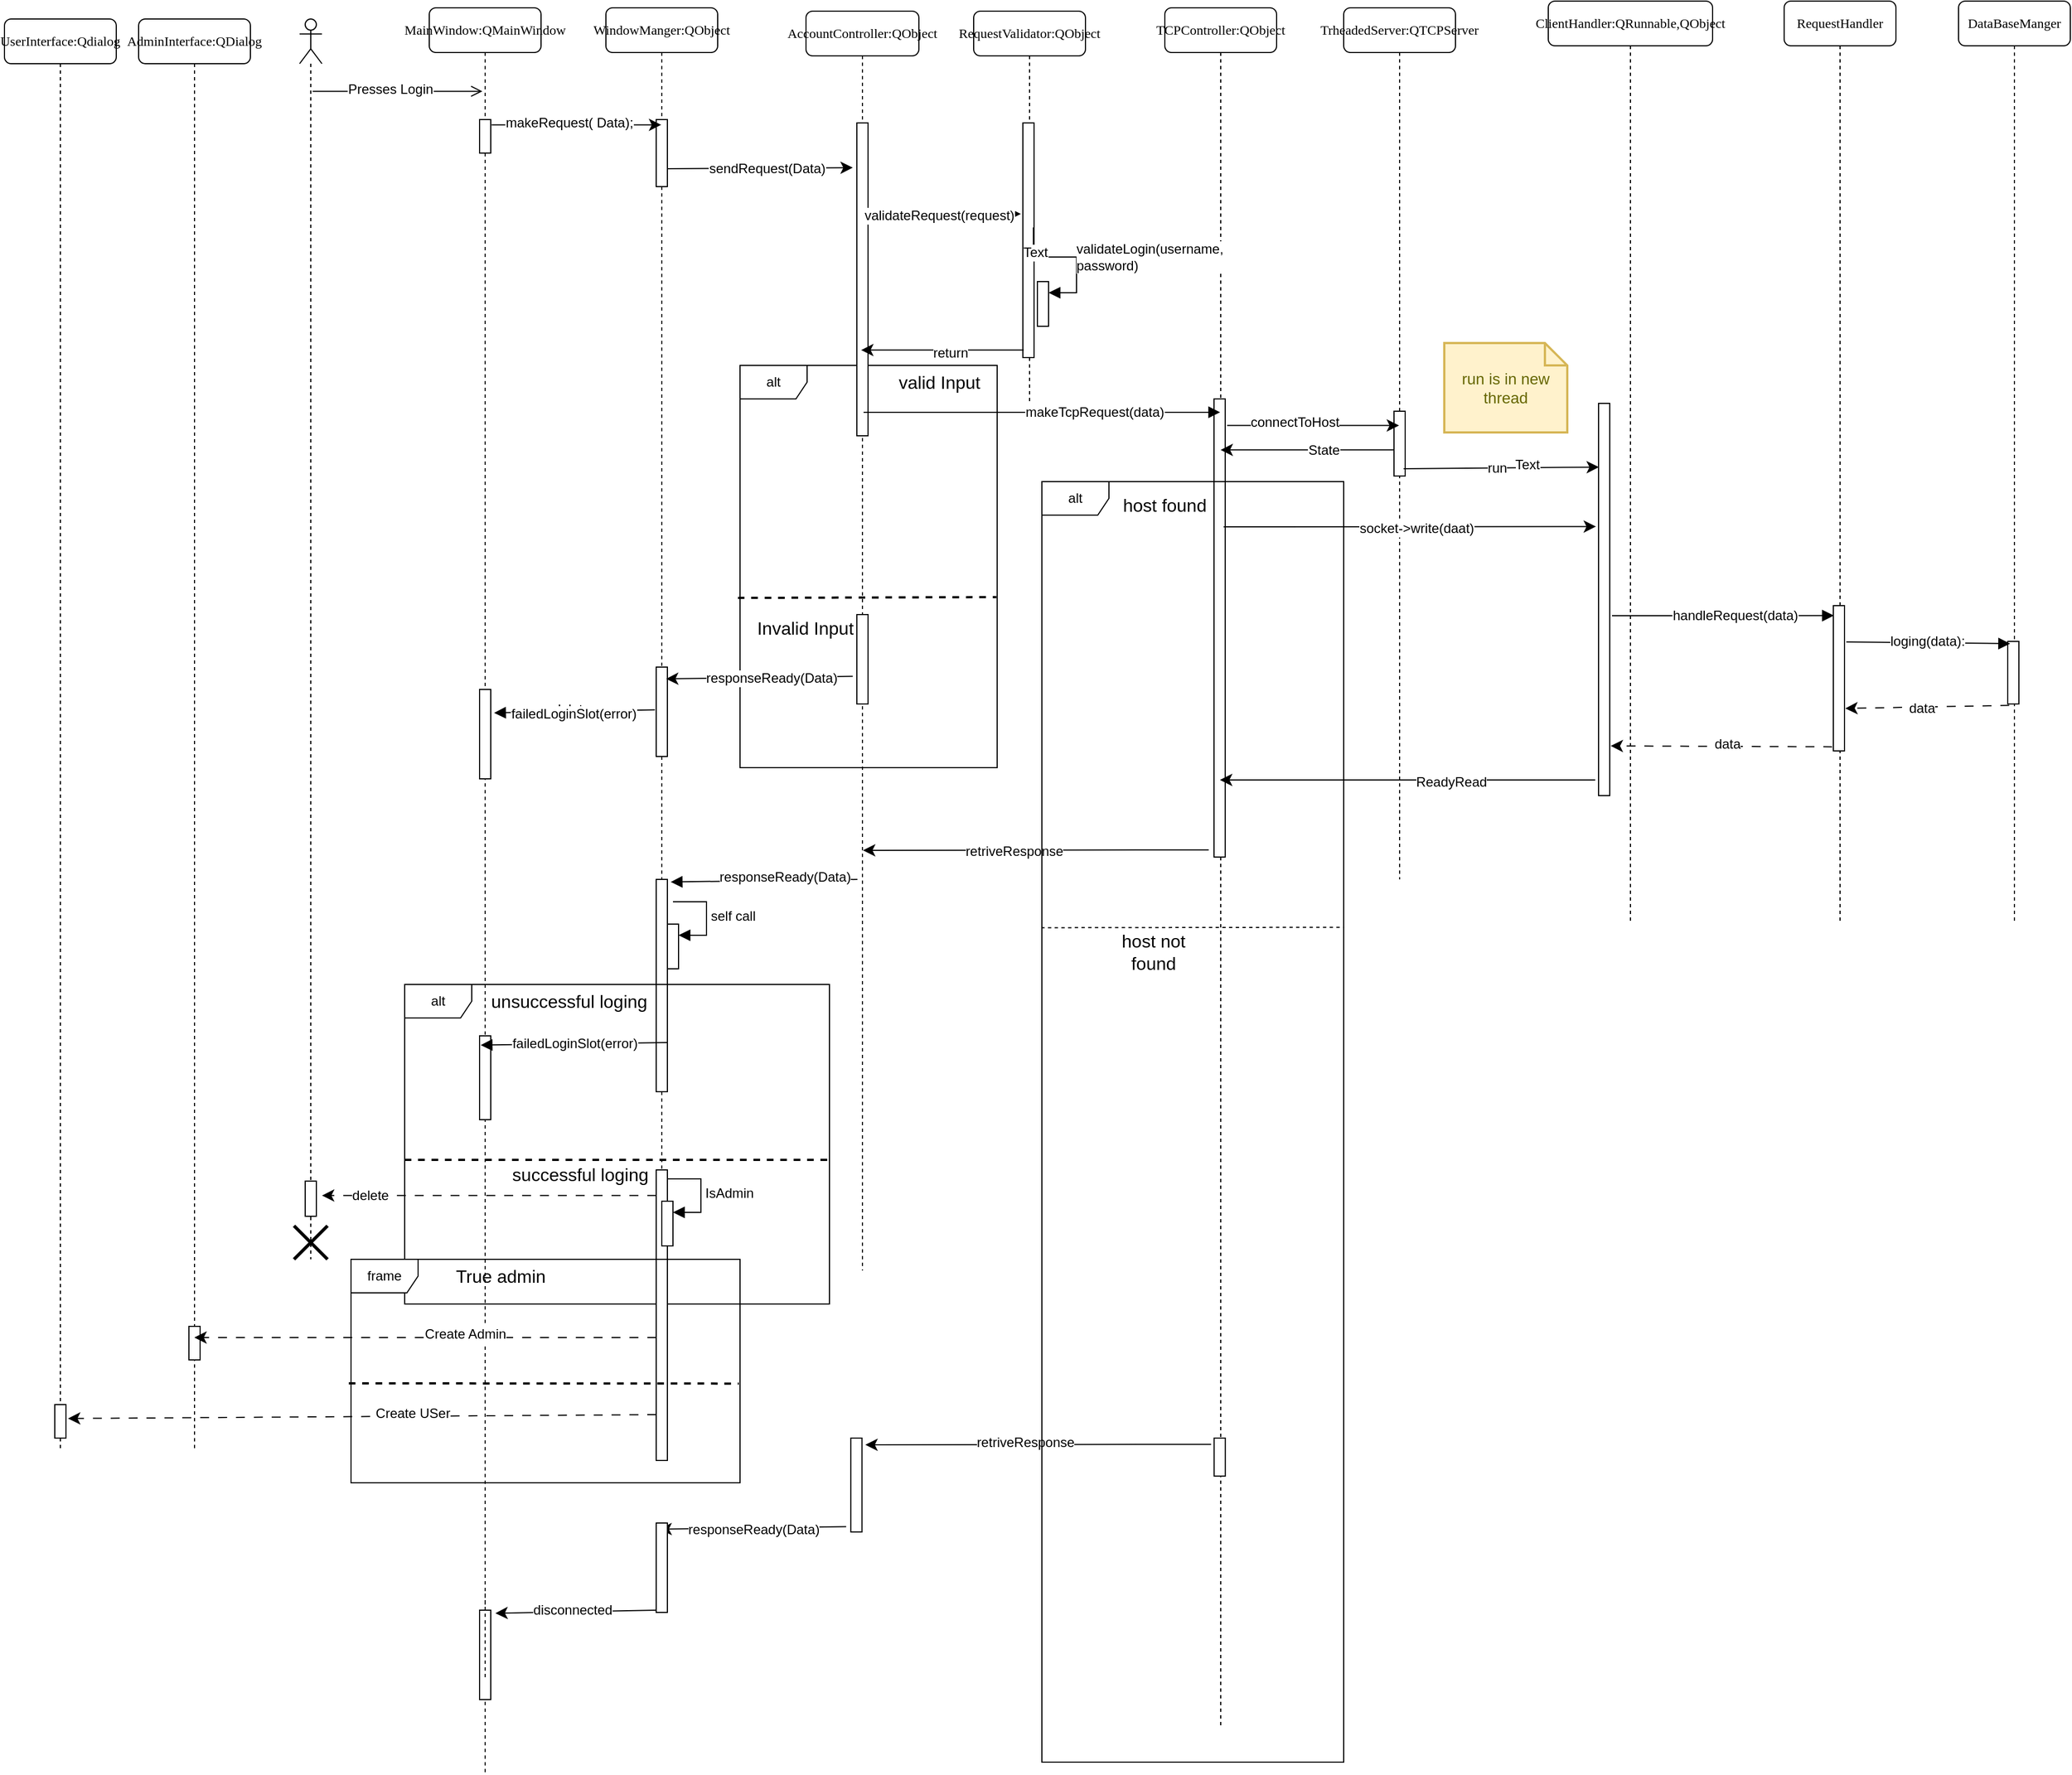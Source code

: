 <mxfile version="24.3.1" type="google">
  <diagram name="Page-1" id="13e1069c-82ec-6db2-03f1-153e76fe0fe0">
    <mxGraphModel grid="1" page="1" gridSize="10" guides="1" tooltips="1" connect="1" arrows="1" fold="1" pageScale="1" pageWidth="1100" pageHeight="850" background="none" math="0" shadow="0">
      <root>
        <mxCell id="0" />
        <mxCell id="1" parent="0" />
        <mxCell id="7baba1c4bc27f4b0-2" value="TrheadedServer:QTCPServer" style="shape=umlLifeline;perimeter=lifelinePerimeter;whiteSpace=wrap;html=1;container=1;collapsible=0;recursiveResize=0;outlineConnect=0;rounded=1;shadow=0;comic=0;labelBackgroundColor=none;strokeWidth=1;fontFamily=Verdana;fontSize=12;align=center;" vertex="1" parent="1">
          <mxGeometry y="90" width="100" height="780" as="geometry" />
        </mxCell>
        <mxCell id="aC8UQ1M14Pr9P5sWpsuA-154" value="" style="html=1;points=[];perimeter=orthogonalPerimeter;rounded=0;shadow=0;comic=0;labelBackgroundColor=none;strokeWidth=1;fontFamily=Verdana;fontSize=12;align=center;" vertex="1" parent="7baba1c4bc27f4b0-2">
          <mxGeometry x="45" y="361" width="10" height="58" as="geometry" />
        </mxCell>
        <mxCell id="7baba1c4bc27f4b0-8" value="TCPController:QObject" style="shape=umlLifeline;perimeter=lifelinePerimeter;whiteSpace=wrap;html=1;container=1;collapsible=0;recursiveResize=0;outlineConnect=0;rounded=1;shadow=0;comic=0;labelBackgroundColor=none;strokeWidth=1;fontFamily=Verdana;fontSize=12;align=center;" vertex="1" parent="1">
          <mxGeometry x="-160" y="90" width="100" height="1540" as="geometry" />
        </mxCell>
        <mxCell id="7baba1c4bc27f4b0-9" value="" style="html=1;points=[];perimeter=orthogonalPerimeter;rounded=0;shadow=0;comic=0;labelBackgroundColor=none;strokeWidth=1;fontFamily=Verdana;fontSize=12;align=center;" vertex="1" parent="7baba1c4bc27f4b0-8">
          <mxGeometry x="44" y="350" width="10" height="410" as="geometry" />
        </mxCell>
        <mxCell id="aC8UQ1M14Pr9P5sWpsuA-22" value="alt" style="shape=umlFrame;whiteSpace=wrap;html=1;pointerEvents=0;" vertex="1" parent="7baba1c4bc27f4b0-8">
          <mxGeometry x="-380" y="320" width="230" height="360" as="geometry" />
        </mxCell>
        <mxCell id="aC8UQ1M14Pr9P5sWpsuA-85" value="" style="endArrow=none;dashed=1;html=1;strokeWidth=2;rounded=0;fontSize=12;startSize=8;endSize=8;curved=1;exitX=-0.008;exitY=0.578;exitDx=0;exitDy=0;exitPerimeter=0;entryX=0.997;entryY=0.576;entryDx=0;entryDy=0;entryPerimeter=0;" edge="1" parent="7baba1c4bc27f4b0-8" source="aC8UQ1M14Pr9P5sWpsuA-22" target="aC8UQ1M14Pr9P5sWpsuA-22">
          <mxGeometry width="50" height="50" relative="1" as="geometry">
            <mxPoint x="-40" y="840" as="sourcePoint" />
            <mxPoint x="10" y="790" as="targetPoint" />
          </mxGeometry>
        </mxCell>
        <mxCell id="aC8UQ1M14Pr9P5sWpsuA-86" value="valid Input" style="text;html=1;align=center;verticalAlign=middle;whiteSpace=wrap;rounded=0;fontSize=16;" vertex="1" parent="7baba1c4bc27f4b0-8">
          <mxGeometry x="-260" y="320" width="117" height="30" as="geometry" />
        </mxCell>
        <mxCell id="aC8UQ1M14Pr9P5sWpsuA-69" value="" style="endArrow=classic;html=1;rounded=0;fontSize=12;startSize=8;endSize=8;curved=1;exitX=-0.216;exitY=0.371;exitDx=0;exitDy=0;exitPerimeter=0;entryX=0.538;entryY=0.463;entryDx=0;entryDy=0;entryPerimeter=0;" edge="1" parent="7baba1c4bc27f4b0-8">
          <mxGeometry width="50" height="50" relative="1" as="geometry">
            <mxPoint x="-285.06" y="1359.24" as="sourcePoint" />
            <mxPoint x="-452.1" y="1361.54" as="targetPoint" />
          </mxGeometry>
        </mxCell>
        <mxCell id="aC8UQ1M14Pr9P5sWpsuA-152" value="responseReady(Data)" style="edgeLabel;html=1;align=center;verticalAlign=middle;resizable=0;points=[];fontSize=12;" connectable="0" vertex="1" parent="aC8UQ1M14Pr9P5sWpsuA-69">
          <mxGeometry x="-0.003" y="1" relative="1" as="geometry">
            <mxPoint as="offset" />
          </mxGeometry>
        </mxCell>
        <mxCell id="aC8UQ1M14Pr9P5sWpsuA-65" value="" style="html=1;points=[[0,0,0,0,5],[0,1,0,0,-5],[1,0,0,0,5],[1,1,0,0,-5]];perimeter=orthogonalPerimeter;outlineConnect=0;targetShapes=umlLifeline;portConstraint=eastwest;newEdgeStyle={&quot;curved&quot;:0,&quot;rounded&quot;:0};" vertex="1" parent="7baba1c4bc27f4b0-8">
          <mxGeometry x="-280.9" y="1280" width="10" height="84" as="geometry" />
        </mxCell>
        <mxCell id="aC8UQ1M14Pr9P5sWpsuA-68" value="" style="endArrow=classic;html=1;rounded=0;fontSize=12;startSize=8;endSize=8;curved=1;exitX=-0.473;exitY=0.74;exitDx=0;exitDy=0;exitPerimeter=0;" edge="1" parent="7baba1c4bc27f4b0-8">
          <mxGeometry width="50" height="50" relative="1" as="geometry">
            <mxPoint x="41.37" y="1285.6" as="sourcePoint" />
            <mxPoint x="-267.9" y="1286" as="targetPoint" />
          </mxGeometry>
        </mxCell>
        <mxCell id="aC8UQ1M14Pr9P5sWpsuA-151" value="retriveResponse" style="edgeLabel;html=1;align=center;verticalAlign=middle;resizable=0;points=[];fontSize=12;" connectable="0" vertex="1" parent="aC8UQ1M14Pr9P5sWpsuA-68">
          <mxGeometry x="0.081" y="-2" relative="1" as="geometry">
            <mxPoint as="offset" />
          </mxGeometry>
        </mxCell>
        <mxCell id="aC8UQ1M14Pr9P5sWpsuA-121" value="" style="html=1;points=[[0,0,0,0,5],[0,1,0,0,-5],[1,0,0,0,5],[1,1,0,0,-5]];perimeter=orthogonalPerimeter;outlineConnect=0;targetShapes=umlLifeline;portConstraint=eastwest;newEdgeStyle={&quot;curved&quot;:0,&quot;rounded&quot;:0};" vertex="1" parent="7baba1c4bc27f4b0-8">
          <mxGeometry x="44.1" y="1280" width="10" height="34" as="geometry" />
        </mxCell>
        <mxCell id="aC8UQ1M14Pr9P5sWpsuA-5" value="MainWindow:QMainWindow" style="shape=umlLifeline;perimeter=lifelinePerimeter;whiteSpace=wrap;html=1;container=1;collapsible=0;recursiveResize=0;outlineConnect=0;rounded=1;shadow=0;comic=0;labelBackgroundColor=none;strokeWidth=1;fontFamily=Verdana;fontSize=12;align=center;" vertex="1" parent="1">
          <mxGeometry x="-818" y="90" width="100" height="1580" as="geometry" />
        </mxCell>
        <mxCell id="aC8UQ1M14Pr9P5sWpsuA-93" value="" style="html=1;points=[[0,0,0,0,5],[0,1,0,0,-5],[1,0,0,0,5],[1,1,0,0,-5]];perimeter=orthogonalPerimeter;outlineConnect=0;targetShapes=umlLifeline;portConstraint=eastwest;newEdgeStyle={&quot;curved&quot;:0,&quot;rounded&quot;:0};" vertex="1" parent="aC8UQ1M14Pr9P5sWpsuA-5">
          <mxGeometry x="45" y="610" width="10" height="80" as="geometry" />
        </mxCell>
        <mxCell id="aC8UQ1M14Pr9P5sWpsuA-96" value="" style="html=1;points=[[0,0,0,0,5],[0,1,0,0,-5],[1,0,0,0,5],[1,1,0,0,-5]];perimeter=orthogonalPerimeter;outlineConnect=0;targetShapes=umlLifeline;portConstraint=eastwest;newEdgeStyle={&quot;curved&quot;:0,&quot;rounded&quot;:0};" vertex="1" parent="aC8UQ1M14Pr9P5sWpsuA-5">
          <mxGeometry x="45" y="920" width="10" height="75" as="geometry" />
        </mxCell>
        <mxCell id="aC8UQ1M14Pr9P5sWpsuA-67" value="" style="html=1;points=[[0,0,0,0,5],[0,1,0,0,-5],[1,0,0,0,5],[1,1,0,0,-5]];perimeter=orthogonalPerimeter;outlineConnect=0;targetShapes=umlLifeline;portConstraint=eastwest;newEdgeStyle={&quot;curved&quot;:0,&quot;rounded&quot;:0};" vertex="1" parent="aC8UQ1M14Pr9P5sWpsuA-5">
          <mxGeometry x="45" y="1434" width="10" height="80" as="geometry" />
        </mxCell>
        <mxCell id="aC8UQ1M14Pr9P5sWpsuA-102" value="" style="html=1;points=[[0,0,0,0,5],[0,1,0,0,-5],[1,0,0,0,5],[1,1,0,0,-5]];perimeter=orthogonalPerimeter;outlineConnect=0;targetShapes=umlLifeline;portConstraint=eastwest;newEdgeStyle={&quot;curved&quot;:0,&quot;rounded&quot;:0};" vertex="1" parent="aC8UQ1M14Pr9P5sWpsuA-5">
          <mxGeometry x="45" y="100" width="10" height="30" as="geometry" />
        </mxCell>
        <mxCell id="aC8UQ1M14Pr9P5sWpsuA-7" value="WindowManger:QObject" style="shape=umlLifeline;perimeter=lifelinePerimeter;whiteSpace=wrap;html=1;container=1;collapsible=0;recursiveResize=0;outlineConnect=0;rounded=1;shadow=0;comic=0;labelBackgroundColor=none;strokeWidth=1;fontFamily=Verdana;fontSize=12;align=center;" vertex="1" parent="1">
          <mxGeometry x="-660" y="90" width="100" height="1280" as="geometry" />
        </mxCell>
        <mxCell id="aC8UQ1M14Pr9P5sWpsuA-94" value="" style="html=1;points=[[0,0,0,0,5],[0,1,0,0,-5],[1,0,0,0,5],[1,1,0,0,-5]];perimeter=orthogonalPerimeter;outlineConnect=0;targetShapes=umlLifeline;portConstraint=eastwest;newEdgeStyle={&quot;curved&quot;:0,&quot;rounded&quot;:0};" vertex="1" parent="aC8UQ1M14Pr9P5sWpsuA-7">
          <mxGeometry x="45" y="590" width="10" height="80" as="geometry" />
        </mxCell>
        <mxCell id="aC8UQ1M14Pr9P5sWpsuA-95" value="" style="html=1;points=[[0,0,0,0,5],[0,1,0,0,-5],[1,0,0,0,5],[1,1,0,0,-5]];perimeter=orthogonalPerimeter;outlineConnect=0;targetShapes=umlLifeline;portConstraint=eastwest;newEdgeStyle={&quot;curved&quot;:0,&quot;rounded&quot;:0};" vertex="1" parent="aC8UQ1M14Pr9P5sWpsuA-7">
          <mxGeometry x="45" y="780" width="10" height="190" as="geometry" />
        </mxCell>
        <mxCell id="aC8UQ1M14Pr9P5sWpsuA-66" value="" style="html=1;points=[[0,0,0,0,5],[0,1,0,0,-5],[1,0,0,0,5],[1,1,0,0,-5]];perimeter=orthogonalPerimeter;outlineConnect=0;targetShapes=umlLifeline;portConstraint=eastwest;newEdgeStyle={&quot;curved&quot;:0,&quot;rounded&quot;:0};" vertex="1" parent="aC8UQ1M14Pr9P5sWpsuA-7">
          <mxGeometry x="45" y="1356" width="10" height="80" as="geometry" />
        </mxCell>
        <mxCell id="aC8UQ1M14Pr9P5sWpsuA-61" value="" style="endArrow=classic;html=1;rounded=0;fontSize=12;startSize=8;endSize=8;curved=1;exitX=-0.216;exitY=0.371;exitDx=0;exitDy=0;exitPerimeter=0;" edge="1" parent="aC8UQ1M14Pr9P5sWpsuA-7">
          <mxGeometry width="50" height="50" relative="1" as="geometry">
            <mxPoint x="45.0" y="1434.0" as="sourcePoint" />
            <mxPoint x="-98.84" y="1436.76" as="targetPoint" />
          </mxGeometry>
        </mxCell>
        <mxCell id="aC8UQ1M14Pr9P5sWpsuA-62" value="disconnected" style="edgeLabel;html=1;align=center;verticalAlign=middle;resizable=0;points=[];fontSize=12;" connectable="0" vertex="1" parent="aC8UQ1M14Pr9P5sWpsuA-61">
          <mxGeometry x="0.05" y="-2" relative="1" as="geometry">
            <mxPoint as="offset" />
          </mxGeometry>
        </mxCell>
        <mxCell id="aC8UQ1M14Pr9P5sWpsuA-101" value="" style="html=1;points=[[0,0,0,0,5],[0,1,0,0,-5],[1,0,0,0,5],[1,1,0,0,-5]];perimeter=orthogonalPerimeter;outlineConnect=0;targetShapes=umlLifeline;portConstraint=eastwest;newEdgeStyle={&quot;curved&quot;:0,&quot;rounded&quot;:0};" vertex="1" parent="aC8UQ1M14Pr9P5sWpsuA-7">
          <mxGeometry x="45" y="100" width="10" height="60" as="geometry" />
        </mxCell>
        <mxCell id="aC8UQ1M14Pr9P5sWpsuA-9" value="AccountController:QObject" style="shape=umlLifeline;perimeter=lifelinePerimeter;whiteSpace=wrap;html=1;container=1;collapsible=0;recursiveResize=0;outlineConnect=0;rounded=1;shadow=0;comic=0;labelBackgroundColor=none;strokeWidth=1;fontFamily=Verdana;fontSize=12;align=center;" vertex="1" parent="1">
          <mxGeometry x="-481" y="93" width="101" height="1127" as="geometry" />
        </mxCell>
        <mxCell id="aC8UQ1M14Pr9P5sWpsuA-91" value="" style="html=1;points=[[0,0,0,0,5],[0,1,0,0,-5],[1,0,0,0,5],[1,1,0,0,-5]];perimeter=orthogonalPerimeter;outlineConnect=0;targetShapes=umlLifeline;portConstraint=eastwest;newEdgeStyle={&quot;curved&quot;:0,&quot;rounded&quot;:0};" vertex="1" parent="aC8UQ1M14Pr9P5sWpsuA-9">
          <mxGeometry x="45.5" y="100" width="10" height="280" as="geometry" />
        </mxCell>
        <mxCell id="aC8UQ1M14Pr9P5sWpsuA-92" value="" style="html=1;points=[[0,0,0,0,5],[0,1,0,0,-5],[1,0,0,0,5],[1,1,0,0,-5]];perimeter=orthogonalPerimeter;outlineConnect=0;targetShapes=umlLifeline;portConstraint=eastwest;newEdgeStyle={&quot;curved&quot;:0,&quot;rounded&quot;:0};" vertex="1" parent="aC8UQ1M14Pr9P5sWpsuA-9">
          <mxGeometry x="45.5" y="540" width="10" height="80" as="geometry" />
        </mxCell>
        <mxCell id="aC8UQ1M14Pr9P5sWpsuA-14" value="" style="endArrow=classic;html=1;rounded=0;fontSize=12;startSize=8;endSize=8;curved=1;exitX=1.171;exitY=0.012;exitDx=0;exitDy=0;exitPerimeter=0;endFill=1;" edge="1" parent="1">
          <mxGeometry width="50" height="50" relative="1" as="geometry">
            <mxPoint x="-762.29" y="194.7" as="sourcePoint" />
            <mxPoint x="-610.5" y="194.7" as="targetPoint" />
          </mxGeometry>
        </mxCell>
        <mxCell id="aC8UQ1M14Pr9P5sWpsuA-46" value="makeRequest( Data);" style="edgeLabel;html=1;align=center;verticalAlign=middle;resizable=0;points=[];fontSize=12;" connectable="0" vertex="1" parent="aC8UQ1M14Pr9P5sWpsuA-14">
          <mxGeometry x="-0.39" y="2" relative="1" as="geometry">
            <mxPoint x="23" as="offset" />
          </mxGeometry>
        </mxCell>
        <mxCell id="aC8UQ1M14Pr9P5sWpsuA-15" value="" style="endArrow=classic;html=1;rounded=0;fontSize=12;startSize=8;endSize=8;curved=1;entryX=-0.216;entryY=0.066;entryDx=0;entryDy=0;entryPerimeter=0;exitX=1.135;exitY=0.075;exitDx=0;exitDy=0;exitPerimeter=0;endFill=1;" edge="1" parent="1">
          <mxGeometry width="50" height="50" relative="1" as="geometry">
            <mxPoint x="-604.65" y="234" as="sourcePoint" />
            <mxPoint x="-439.16" y="233.04" as="targetPoint" />
          </mxGeometry>
        </mxCell>
        <mxCell id="aC8UQ1M14Pr9P5sWpsuA-100" value="sendRequest(Data)" style="edgeLabel;html=1;align=center;verticalAlign=middle;resizable=0;points=[];fontSize=12;" connectable="0" vertex="1" parent="aC8UQ1M14Pr9P5sWpsuA-15">
          <mxGeometry x="-0.283" relative="1" as="geometry">
            <mxPoint x="29" as="offset" />
          </mxGeometry>
        </mxCell>
        <mxCell id="aC8UQ1M14Pr9P5sWpsuA-16" value="RequestValidator:QObject" style="shape=umlLifeline;perimeter=lifelinePerimeter;whiteSpace=wrap;html=1;container=1;collapsible=0;recursiveResize=0;outlineConnect=0;rounded=1;shadow=0;comic=0;labelBackgroundColor=none;strokeWidth=1;fontFamily=Verdana;fontSize=12;align=center;" vertex="1" parent="1">
          <mxGeometry x="-331" y="93" width="100" height="370" as="geometry" />
        </mxCell>
        <mxCell id="aC8UQ1M14Pr9P5sWpsuA-17" value="" style="html=1;points=[];perimeter=orthogonalPerimeter;rounded=0;shadow=0;comic=0;labelBackgroundColor=none;strokeWidth=1;fontFamily=Verdana;fontSize=12;align=center;" vertex="1" parent="aC8UQ1M14Pr9P5sWpsuA-16">
          <mxGeometry x="44" y="100" width="10" height="210" as="geometry" />
        </mxCell>
        <mxCell id="aC8UQ1M14Pr9P5sWpsuA-53" value="" style="html=1;points=[[0,0,0,0,5],[0,1,0,0,-5],[1,0,0,0,5],[1,1,0,0,-5]];perimeter=orthogonalPerimeter;outlineConnect=0;targetShapes=umlLifeline;portConstraint=eastwest;newEdgeStyle={&quot;curved&quot;:0,&quot;rounded&quot;:0};" vertex="1" parent="aC8UQ1M14Pr9P5sWpsuA-16">
          <mxGeometry x="57" y="242" width="10" height="40" as="geometry" />
        </mxCell>
        <mxCell id="aC8UQ1M14Pr9P5sWpsuA-54" value="validateLogin(username,&lt;br&gt;password)" style="html=1;align=left;spacingLeft=2;endArrow=block;rounded=0;edgeStyle=orthogonalEdgeStyle;curved=0;rounded=0;fontSize=12;startSize=8;endSize=8;exitX=0.941;exitY=0.445;exitDx=0;exitDy=0;exitPerimeter=0;" edge="1" parent="aC8UQ1M14Pr9P5sWpsuA-16" source="aC8UQ1M14Pr9P5sWpsuA-17" target="aC8UQ1M14Pr9P5sWpsuA-53">
          <mxGeometry relative="1" as="geometry">
            <mxPoint x="62" y="222" as="sourcePoint" />
            <Array as="points">
              <mxPoint x="92" y="220" />
              <mxPoint x="92" y="252" />
            </Array>
          </mxGeometry>
        </mxCell>
        <mxCell id="aC8UQ1M14Pr9P5sWpsuA-55" value="Text" style="edgeLabel;html=1;align=center;verticalAlign=middle;resizable=0;points=[];fontSize=12;" connectable="0" vertex="1" parent="aC8UQ1M14Pr9P5sWpsuA-54">
          <mxGeometry x="-0.639" y="1" relative="1" as="geometry">
            <mxPoint as="offset" />
          </mxGeometry>
        </mxCell>
        <mxCell id="aC8UQ1M14Pr9P5sWpsuA-58" value="" style="endArrow=block;html=1;rounded=0;fontSize=12;startSize=8;endSize=8;curved=1;exitX=1.135;exitY=0.075;exitDx=0;exitDy=0;exitPerimeter=0;endFill=1;" edge="1" parent="aC8UQ1M14Pr9P5sWpsuA-16" target="7baba1c4bc27f4b0-8">
          <mxGeometry width="50" height="50" relative="1" as="geometry">
            <mxPoint x="-98.49" y="358.96" as="sourcePoint" />
            <mxPoint x="215.4" y="356.498" as="targetPoint" />
          </mxGeometry>
        </mxCell>
        <mxCell id="aC8UQ1M14Pr9P5sWpsuA-109" value="makeTcpRequest(data)" style="edgeLabel;html=1;align=center;verticalAlign=middle;resizable=0;points=[];fontSize=12;" connectable="0" vertex="1" parent="aC8UQ1M14Pr9P5sWpsuA-58">
          <mxGeometry x="0.215" relative="1" as="geometry">
            <mxPoint x="12" as="offset" />
          </mxGeometry>
        </mxCell>
        <mxCell id="aC8UQ1M14Pr9P5sWpsuA-18" value="" style="endArrow=block;html=1;rounded=0;fontSize=12;startSize=8;endSize=8;curved=1;exitX=0.961;exitY=0.099;exitDx=0;exitDy=0;exitPerimeter=0;entryX=-0.174;entryY=0.388;entryDx=0;entryDy=0;entryPerimeter=0;endFill=1;" edge="1" parent="1" target="aC8UQ1M14Pr9P5sWpsuA-17">
          <mxGeometry width="50" height="50" relative="1" as="geometry">
            <mxPoint x="-427.39" y="274.56" as="sourcePoint" />
            <mxPoint x="-281.5" y="274.56" as="targetPoint" />
          </mxGeometry>
        </mxCell>
        <mxCell id="aC8UQ1M14Pr9P5sWpsuA-103" value="validateRequest(request)" style="edgeLabel;html=1;align=center;verticalAlign=middle;resizable=0;points=[];fontSize=12;" connectable="0" vertex="1" parent="aC8UQ1M14Pr9P5sWpsuA-18">
          <mxGeometry x="-0.179" y="-1" relative="1" as="geometry">
            <mxPoint x="8" as="offset" />
          </mxGeometry>
        </mxCell>
        <mxCell id="aC8UQ1M14Pr9P5sWpsuA-24" value="" style="endArrow=classic;html=1;rounded=0;fontSize=12;startSize=8;endSize=8;curved=1;exitX=0.961;exitY=0.099;exitDx=0;exitDy=0;exitPerimeter=0;endFill=1;entryX=-0.233;entryY=0.314;entryDx=0;entryDy=0;entryPerimeter=0;" edge="1" parent="1" target="aC8UQ1M14Pr9P5sWpsuA-26">
          <mxGeometry width="50" height="50" relative="1" as="geometry">
            <mxPoint x="-107.39" y="554.56" as="sourcePoint" />
            <mxPoint x="38.5" y="554.56" as="targetPoint" />
          </mxGeometry>
        </mxCell>
        <mxCell id="aC8UQ1M14Pr9P5sWpsuA-111" value="socket-&amp;gt;write(daat)" style="edgeLabel;html=1;align=center;verticalAlign=middle;resizable=0;points=[];fontSize=12;" connectable="0" vertex="1" parent="aC8UQ1M14Pr9P5sWpsuA-24">
          <mxGeometry x="0.036" y="-1" relative="1" as="geometry">
            <mxPoint as="offset" />
          </mxGeometry>
        </mxCell>
        <mxCell id="aC8UQ1M14Pr9P5sWpsuA-25" value="ClientHandler:QRunnable,QObject" style="shape=umlLifeline;perimeter=lifelinePerimeter;whiteSpace=wrap;html=1;container=1;collapsible=0;recursiveResize=0;outlineConnect=0;rounded=1;shadow=0;comic=0;labelBackgroundColor=none;strokeWidth=1;fontFamily=Verdana;fontSize=12;align=center;" vertex="1" parent="1">
          <mxGeometry x="183" y="84" width="147" height="823" as="geometry" />
        </mxCell>
        <mxCell id="aC8UQ1M14Pr9P5sWpsuA-26" value="" style="html=1;points=[];perimeter=orthogonalPerimeter;rounded=0;shadow=0;comic=0;labelBackgroundColor=none;strokeWidth=1;fontFamily=Verdana;fontSize=12;align=center;" vertex="1" parent="aC8UQ1M14Pr9P5sWpsuA-25">
          <mxGeometry x="45" y="360" width="10" height="351" as="geometry" />
        </mxCell>
        <mxCell id="aC8UQ1M14Pr9P5sWpsuA-27" value="" style="endArrow=classic;html=1;rounded=0;fontSize=12;startSize=8;endSize=8;curved=1;exitX=0.961;exitY=0.099;exitDx=0;exitDy=0;exitPerimeter=0;entryX=0.029;entryY=0;entryDx=0;entryDy=0;entryPerimeter=0;" edge="1" parent="1">
          <mxGeometry width="50" height="50" relative="1" as="geometry">
            <mxPoint x="53.61" y="502.56" as="sourcePoint" />
            <mxPoint x="228.29" y="501.0" as="targetPoint" />
          </mxGeometry>
        </mxCell>
        <mxCell id="aC8UQ1M14Pr9P5sWpsuA-35" value="Text" style="edgeLabel;html=1;align=center;verticalAlign=middle;resizable=0;points=[];fontSize=12;" connectable="0" vertex="1" parent="aC8UQ1M14Pr9P5sWpsuA-27">
          <mxGeometry x="0.273" y="3" relative="1" as="geometry">
            <mxPoint x="-1" as="offset" />
          </mxGeometry>
        </mxCell>
        <mxCell id="aC8UQ1M14Pr9P5sWpsuA-112" value="run" style="edgeLabel;html=1;align=center;verticalAlign=middle;resizable=0;points=[];fontSize=12;" connectable="0" vertex="1" parent="aC8UQ1M14Pr9P5sWpsuA-27">
          <mxGeometry x="-0.05" relative="1" as="geometry">
            <mxPoint as="offset" />
          </mxGeometry>
        </mxCell>
        <mxCell id="aC8UQ1M14Pr9P5sWpsuA-29" value="RequestHandler" style="shape=umlLifeline;perimeter=lifelinePerimeter;whiteSpace=wrap;html=1;container=1;collapsible=0;recursiveResize=0;outlineConnect=0;rounded=1;shadow=0;comic=0;labelBackgroundColor=none;strokeWidth=1;fontFamily=Verdana;fontSize=12;align=center;" vertex="1" parent="1">
          <mxGeometry x="394" y="84" width="100" height="823" as="geometry" />
        </mxCell>
        <mxCell id="aC8UQ1M14Pr9P5sWpsuA-30" value="" style="html=1;points=[];perimeter=orthogonalPerimeter;rounded=0;shadow=0;comic=0;labelBackgroundColor=none;strokeWidth=1;fontFamily=Verdana;fontSize=12;align=center;" vertex="1" parent="aC8UQ1M14Pr9P5sWpsuA-29">
          <mxGeometry x="44" y="541" width="10" height="130" as="geometry" />
        </mxCell>
        <mxCell id="aC8UQ1M14Pr9P5sWpsuA-31" value="" style="endArrow=block;html=1;rounded=0;fontSize=12;startSize=8;endSize=8;curved=1;entryX=0.049;entryY=0.03;entryDx=0;entryDy=0;entryPerimeter=0;endFill=1;" edge="1" parent="1">
          <mxGeometry width="50" height="50" relative="1" as="geometry">
            <mxPoint x="240" y="634" as="sourcePoint" />
            <mxPoint x="438.49" y="633.9" as="targetPoint" />
          </mxGeometry>
        </mxCell>
        <mxCell id="aC8UQ1M14Pr9P5sWpsuA-113" value="handleRequest(data)" style="edgeLabel;html=1;align=center;verticalAlign=middle;resizable=0;points=[];fontSize=12;" connectable="0" vertex="1" parent="aC8UQ1M14Pr9P5sWpsuA-31">
          <mxGeometry x="0.108" relative="1" as="geometry">
            <mxPoint as="offset" />
          </mxGeometry>
        </mxCell>
        <mxCell id="aC8UQ1M14Pr9P5sWpsuA-32" value="DataBaseManger" style="shape=umlLifeline;perimeter=lifelinePerimeter;whiteSpace=wrap;html=1;container=1;collapsible=0;recursiveResize=0;outlineConnect=0;rounded=1;shadow=0;comic=0;labelBackgroundColor=none;strokeWidth=1;fontFamily=Verdana;fontSize=12;align=center;" vertex="1" parent="1">
          <mxGeometry x="550" y="84" width="100" height="823" as="geometry" />
        </mxCell>
        <mxCell id="aC8UQ1M14Pr9P5sWpsuA-33" value="" style="html=1;points=[];perimeter=orthogonalPerimeter;rounded=0;shadow=0;comic=0;labelBackgroundColor=none;strokeWidth=1;fontFamily=Verdana;fontSize=12;align=center;" vertex="1" parent="aC8UQ1M14Pr9P5sWpsuA-32">
          <mxGeometry x="44" y="573" width="10" height="56" as="geometry" />
        </mxCell>
        <mxCell id="aC8UQ1M14Pr9P5sWpsuA-34" value="" style="endArrow=block;html=1;rounded=0;fontSize=12;startSize=8;endSize=8;curved=1;exitX=0.961;exitY=0.099;exitDx=0;exitDy=0;exitPerimeter=0;entryX=0.214;entryY=0;entryDx=0;entryDy=0;entryPerimeter=0;endFill=1;" edge="1" parent="1">
          <mxGeometry width="50" height="50" relative="1" as="geometry">
            <mxPoint x="449.61" y="657.56" as="sourcePoint" />
            <mxPoint x="596.14" y="659" as="targetPoint" />
          </mxGeometry>
        </mxCell>
        <mxCell id="aC8UQ1M14Pr9P5sWpsuA-114" value="loging(data):" style="edgeLabel;html=1;align=center;verticalAlign=middle;resizable=0;points=[];fontSize=12;" connectable="0" vertex="1" parent="aC8UQ1M14Pr9P5sWpsuA-34">
          <mxGeometry x="-0.405" y="1" relative="1" as="geometry">
            <mxPoint x="29" as="offset" />
          </mxGeometry>
        </mxCell>
        <mxCell id="aC8UQ1M14Pr9P5sWpsuA-37" value="" style="endArrow=classic;html=1;rounded=0;fontSize=12;startSize=8;endSize=8;curved=1;exitX=-0.108;exitY=0.941;exitDx=0;exitDy=0;exitPerimeter=0;entryX=0.538;entryY=0.463;entryDx=0;entryDy=0;entryPerimeter=0;dashed=1;dashPattern=8 8;" edge="1" parent="1">
          <mxGeometry width="50" height="50" relative="1" as="geometry">
            <mxPoint x="436.92" y="751.33" as="sourcePoint" />
            <mxPoint x="238.8" y="750.54" as="targetPoint" />
          </mxGeometry>
        </mxCell>
        <mxCell id="aC8UQ1M14Pr9P5sWpsuA-116" value="data" style="edgeLabel;html=1;align=center;verticalAlign=middle;resizable=0;points=[];fontSize=12;" connectable="0" vertex="1" parent="aC8UQ1M14Pr9P5sWpsuA-37">
          <mxGeometry x="-0.046" y="-2" relative="1" as="geometry">
            <mxPoint as="offset" />
          </mxGeometry>
        </mxCell>
        <mxCell id="aC8UQ1M14Pr9P5sWpsuA-38" value="" style="endArrow=classic;html=1;rounded=0;fontSize=12;startSize=8;endSize=8;curved=1;exitX=-0.335;exitY=0.202;exitDx=0;exitDy=0;exitPerimeter=0;" edge="1" parent="1">
          <mxGeometry width="50" height="50" relative="1" as="geometry">
            <mxPoint x="225" y="781" as="sourcePoint" />
            <mxPoint x="-110.676" y="781" as="targetPoint" />
          </mxGeometry>
        </mxCell>
        <mxCell id="aC8UQ1M14Pr9P5sWpsuA-117" value="ReadyRead" style="edgeLabel;html=1;align=center;verticalAlign=middle;resizable=0;points=[];fontSize=12;" connectable="0" vertex="1" parent="aC8UQ1M14Pr9P5sWpsuA-38">
          <mxGeometry x="-0.23" y="2" relative="1" as="geometry">
            <mxPoint as="offset" />
          </mxGeometry>
        </mxCell>
        <mxCell id="aC8UQ1M14Pr9P5sWpsuA-41" value="" style="shape=umlLifeline;perimeter=lifelinePerimeter;whiteSpace=wrap;html=1;container=1;dropTarget=0;collapsible=0;recursiveResize=0;outlineConnect=0;portConstraint=eastwest;newEdgeStyle={&quot;curved&quot;:0,&quot;rounded&quot;:0};participant=umlActor;" vertex="1" parent="1">
          <mxGeometry x="-934" y="100" width="20" height="1110" as="geometry" />
        </mxCell>
        <mxCell id="aC8UQ1M14Pr9P5sWpsuA-161" value="" style="html=1;points=[[0,0,0,0,5],[0,1,0,0,-5],[1,0,0,0,5],[1,1,0,0,-5]];perimeter=orthogonalPerimeter;outlineConnect=0;targetShapes=umlLifeline;portConstraint=eastwest;newEdgeStyle={&quot;curved&quot;:0,&quot;rounded&quot;:0};" vertex="1" parent="aC8UQ1M14Pr9P5sWpsuA-41">
          <mxGeometry x="5" y="1040" width="10" height="31.5" as="geometry" />
        </mxCell>
        <mxCell id="aC8UQ1M14Pr9P5sWpsuA-42" value="" style="endArrow=classic;html=1;rounded=0;fontSize=12;startSize=8;endSize=8;curved=1;entryX=0.547;entryY=0.582;entryDx=0;entryDy=0;entryPerimeter=0;exitX=0.135;exitY=0.755;exitDx=0;exitDy=0;exitPerimeter=0;dashed=1;dashPattern=8 8;" edge="1" parent="1">
          <mxGeometry width="50" height="50" relative="1" as="geometry">
            <mxPoint x="595.35" y="714.28" as="sourcePoint" />
            <mxPoint x="448.7" y="716.986" as="targetPoint" />
          </mxGeometry>
        </mxCell>
        <mxCell id="aC8UQ1M14Pr9P5sWpsuA-115" value="data" style="edgeLabel;html=1;align=center;verticalAlign=middle;resizable=0;points=[];fontSize=12;" connectable="0" vertex="1" parent="aC8UQ1M14Pr9P5sWpsuA-42">
          <mxGeometry x="0.071" y="1" relative="1" as="geometry">
            <mxPoint as="offset" />
          </mxGeometry>
        </mxCell>
        <mxCell id="aC8UQ1M14Pr9P5sWpsuA-43" value="" style="endArrow=classic;html=1;rounded=0;fontSize=12;startSize=8;endSize=8;curved=1;exitX=-0.473;exitY=0.74;exitDx=0;exitDy=0;exitPerimeter=0;" edge="1" parent="1">
          <mxGeometry width="50" height="50" relative="1" as="geometry">
            <mxPoint x="-120.73" y="843.6" as="sourcePoint" />
            <mxPoint x="-430" y="844" as="targetPoint" />
          </mxGeometry>
        </mxCell>
        <mxCell id="aC8UQ1M14Pr9P5sWpsuA-118" value="retriveResponse" style="edgeLabel;html=1;align=center;verticalAlign=middle;resizable=0;points=[];fontSize=12;" connectable="0" vertex="1" parent="aC8UQ1M14Pr9P5sWpsuA-43">
          <mxGeometry x="0.129" y="1" relative="1" as="geometry">
            <mxPoint as="offset" />
          </mxGeometry>
        </mxCell>
        <mxCell id="aC8UQ1M14Pr9P5sWpsuA-44" value="" style="endArrow=block;html=1;rounded=0;fontSize=12;startSize=8;endSize=8;curved=1;exitX=-0.216;exitY=0.371;exitDx=0;exitDy=0;exitPerimeter=0;entryX=0.538;entryY=0.463;entryDx=0;entryDy=0;entryPerimeter=0;endFill=1;" edge="1" parent="1">
          <mxGeometry width="50" height="50" relative="1" as="geometry">
            <mxPoint x="-435.0" y="870.0" as="sourcePoint" />
            <mxPoint x="-602.04" y="872.3" as="targetPoint" />
          </mxGeometry>
        </mxCell>
        <mxCell id="aC8UQ1M14Pr9P5sWpsuA-119" value="&lt;span style=&quot;color: rgb(0, 0, 0); font-family: Helvetica; font-size: 12px; font-style: normal; font-variant-ligatures: normal; font-variant-caps: normal; font-weight: 400; letter-spacing: normal; orphans: 2; text-align: center; text-indent: 0px; text-transform: none; widows: 2; word-spacing: 0px; -webkit-text-stroke-width: 0px; white-space: nowrap; background-color: rgb(255, 255, 255); text-decoration-thickness: initial; text-decoration-style: initial; text-decoration-color: initial; display: inline !important; float: none;&quot;&gt;responseReady(Data)&lt;/span&gt;" style="edgeLabel;html=1;align=center;verticalAlign=middle;resizable=0;points=[];fontSize=12;" connectable="0" vertex="1" parent="aC8UQ1M14Pr9P5sWpsuA-44">
          <mxGeometry x="-0.223" y="-3" relative="1" as="geometry">
            <mxPoint as="offset" />
          </mxGeometry>
        </mxCell>
        <mxCell id="aC8UQ1M14Pr9P5sWpsuA-49" value="" style="endArrow=open;html=1;rounded=0;fontSize=12;startSize=8;endSize=8;curved=1;exitX=1.171;exitY=0.012;exitDx=0;exitDy=0;exitPerimeter=0;endFill=0;" edge="1" parent="1">
          <mxGeometry width="50" height="50" relative="1" as="geometry">
            <mxPoint x="-922.29" y="164.7" as="sourcePoint" />
            <mxPoint x="-770.5" y="164.7" as="targetPoint" />
          </mxGeometry>
        </mxCell>
        <mxCell id="aC8UQ1M14Pr9P5sWpsuA-88" value="Presses Login" style="edgeLabel;html=1;align=center;verticalAlign=middle;resizable=0;points=[];fontSize=12;" connectable="0" vertex="1" parent="aC8UQ1M14Pr9P5sWpsuA-49">
          <mxGeometry x="-0.4" y="2" relative="1" as="geometry">
            <mxPoint x="24" as="offset" />
          </mxGeometry>
        </mxCell>
        <mxCell id="aC8UQ1M14Pr9P5sWpsuA-56" value="" style="endArrow=classic;html=1;rounded=0;fontSize=12;startSize=8;endSize=8;curved=1;exitX=0.078;exitY=0.768;exitDx=0;exitDy=0;exitPerimeter=0;endFill=1;" edge="1" parent="1">
          <mxGeometry width="50" height="50" relative="1" as="geometry">
            <mxPoint x="-286.22" y="396.28" as="sourcePoint" />
            <mxPoint x="-431.676" y="396.28" as="targetPoint" />
          </mxGeometry>
        </mxCell>
        <mxCell id="aC8UQ1M14Pr9P5sWpsuA-105" value="return" style="edgeLabel;html=1;align=center;verticalAlign=middle;resizable=0;points=[];fontSize=12;" connectable="0" vertex="1" parent="aC8UQ1M14Pr9P5sWpsuA-56">
          <mxGeometry x="-0.084" y="2" relative="1" as="geometry">
            <mxPoint as="offset" />
          </mxGeometry>
        </mxCell>
        <mxCell id="aC8UQ1M14Pr9P5sWpsuA-60" value="alt" style="shape=umlFrame;whiteSpace=wrap;html=1;pointerEvents=0;" vertex="1" parent="1">
          <mxGeometry x="-270" y="514" width="270" height="1146" as="geometry" />
        </mxCell>
        <mxCell id="aC8UQ1M14Pr9P5sWpsuA-63" value="" style="endArrow=none;dashed=1;html=1;rounded=0;fontSize=12;startSize=8;endSize=8;curved=1;exitX=-0.002;exitY=0.657;exitDx=0;exitDy=0;exitPerimeter=0;entryX=1.002;entryY=0.656;entryDx=0;entryDy=0;entryPerimeter=0;" edge="1" parent="1">
          <mxGeometry width="50" height="50" relative="1" as="geometry">
            <mxPoint x="-270.54" y="913.23" as="sourcePoint" />
            <mxPoint x="0.54" y="912.84" as="targetPoint" />
          </mxGeometry>
        </mxCell>
        <mxCell id="aC8UQ1M14Pr9P5sWpsuA-72" value="" style="endArrow=block;html=1;rounded=0;fontSize=12;startSize=8;endSize=8;curved=1;exitX=-0.216;exitY=0.371;exitDx=0;exitDy=0;exitPerimeter=0;endFill=1;" edge="1" parent="1">
          <mxGeometry width="50" height="50" relative="1" as="geometry">
            <mxPoint x="-616.16" y="718.24" as="sourcePoint" />
            <mxPoint x="-760" y="721" as="targetPoint" />
          </mxGeometry>
        </mxCell>
        <mxCell id="aC8UQ1M14Pr9P5sWpsuA-73" value="delete" style="edgeLabel;html=1;align=center;verticalAlign=middle;resizable=0;points=[];fontSize=12;" connectable="0" vertex="1" parent="aC8UQ1M14Pr9P5sWpsuA-72">
          <mxGeometry x="0.05" y="-2" relative="1" as="geometry">
            <mxPoint as="offset" />
          </mxGeometry>
        </mxCell>
        <mxCell id="aC8UQ1M14Pr9P5sWpsuA-108" value="failedLoginSlot(error)" style="edgeLabel;html=1;align=center;verticalAlign=middle;resizable=0;points=[];fontSize=12;" connectable="0" vertex="1" parent="aC8UQ1M14Pr9P5sWpsuA-72">
          <mxGeometry x="0.013" y="2" relative="1" as="geometry">
            <mxPoint as="offset" />
          </mxGeometry>
        </mxCell>
        <mxCell id="aC8UQ1M14Pr9P5sWpsuA-77" value="" style="endArrow=classic;html=1;rounded=0;fontSize=12;startSize=8;endSize=8;curved=1;exitX=-0.216;exitY=0.371;exitDx=0;exitDy=0;exitPerimeter=0;entryX=0.538;entryY=0.463;entryDx=0;entryDy=0;entryPerimeter=0;" edge="1" parent="1">
          <mxGeometry width="50" height="50" relative="1" as="geometry">
            <mxPoint x="-439.16" y="688.24" as="sourcePoint" />
            <mxPoint x="-606.2" y="690.54" as="targetPoint" />
          </mxGeometry>
        </mxCell>
        <mxCell id="aC8UQ1M14Pr9P5sWpsuA-106" value="&lt;span style=&quot;color: rgba(0, 0, 0, 0); font-family: monospace; font-size: 0px; text-align: start; background-color: rgb(251, 251, 251);&quot;&gt;%3CmxGraphModel%3E%3Croot%3E%3CmxCell%20id%3D%220%22%2F%3E%3CmxCell%20id%3D%221%22%20parent%3D%220%22%2F%3E%3CmxCell%20id%3D%222%22%20value%3D%22responseReady(Data)%22%20style%3D%22edgeLabel%3Bhtml%3D1%3Balign%3Dcenter%3BverticalAlign%3Dmiddle%3Bresizable%3D0%3Bpoints%3D%5B%5D%3BfontSize%3D12%3B%22%20vertex%3D%221%22%20connectable%3D%220%22%20parent%3D%221%22%3E%3CmxGeometry%20x%3D%22-354.82%22%20y%3D%22394.28%22%20as%3D%22geometry%22%2F%3E%3C%2FmxCell%3E%3C%2Froot%3E%3C%2FmxGraphModel%3E&lt;/span&gt;&lt;span style=&quot;color: rgba(0, 0, 0, 0); font-family: monospace; font-size: 0px; text-align: start; background-color: rgb(251, 251, 251);&quot;&gt;%3CmxGraphModel%3E%3Croot%3E%3CmxCell%20id%3D%220%22%2F%3E%3CmxCell%20id%3D%221%22%20parent%3D%220%22%2F%3E%3CmxCell%20id%3D%222%22%20value%3D%22responseReady(Data)%22%20style%3D%22edgeLabel%3Bhtml%3D1%3Balign%3Dcenter%3BverticalAlign%3Dmiddle%3Bresizable%3D0%3Bpoints%3D%5B%5D%3BfontSize%3D12%3B%22%20vertex%3D%221%22%20connectable%3D%220%22%20parent%3D%221%22%3E%3CmxGeometry%20x%3D%22-354.82%22%20y%3D%22394.28%22%20as%3D%22geometry%22%2F%3E%3C%2FmxCell%3E%3C%2Froot%3E%3C%2FmxGraphModel%3E&lt;/span&gt;" style="edgeLabel;html=1;align=center;verticalAlign=middle;resizable=0;points=[];fontSize=12;" connectable="0" vertex="1" parent="aC8UQ1M14Pr9P5sWpsuA-77">
          <mxGeometry x="-0.08" y="-1" relative="1" as="geometry">
            <mxPoint as="offset" />
          </mxGeometry>
        </mxCell>
        <mxCell id="aC8UQ1M14Pr9P5sWpsuA-107" value="responseReady(Data)" style="edgeLabel;html=1;align=center;verticalAlign=middle;resizable=0;points=[];fontSize=12;" connectable="0" vertex="1" parent="aC8UQ1M14Pr9P5sWpsuA-77">
          <mxGeometry x="-0.118" relative="1" as="geometry">
            <mxPoint as="offset" />
          </mxGeometry>
        </mxCell>
        <mxCell id="aC8UQ1M14Pr9P5sWpsuA-83" value="host found" style="text;html=1;align=center;verticalAlign=middle;whiteSpace=wrap;rounded=0;fontSize=16;" vertex="1" parent="1">
          <mxGeometry x="-210" y="520" width="100" height="30" as="geometry" />
        </mxCell>
        <mxCell id="aC8UQ1M14Pr9P5sWpsuA-84" value="host not found" style="text;html=1;align=center;verticalAlign=middle;whiteSpace=wrap;rounded=0;fontSize=16;" vertex="1" parent="1">
          <mxGeometry x="-220" y="920" width="100" height="30" as="geometry" />
        </mxCell>
        <mxCell id="aC8UQ1M14Pr9P5sWpsuA-87" value="Invalid Input" style="text;html=1;align=center;verticalAlign=middle;whiteSpace=wrap;rounded=0;fontSize=16;" vertex="1" parent="1">
          <mxGeometry x="-540" y="630" width="117" height="30" as="geometry" />
        </mxCell>
        <mxCell id="aC8UQ1M14Pr9P5sWpsuA-90" value="&lt;span style=&quot;color: rgb(0, 0, 0); font-family: Helvetica; font-size: 12px; font-style: normal; font-variant-ligatures: normal; font-variant-caps: normal; font-weight: 400; letter-spacing: normal; orphans: 2; text-align: center; text-indent: 0px; text-transform: none; widows: 2; word-spacing: 0px; -webkit-text-stroke-width: 0px; white-space: nowrap; background-color: rgb(255, 255, 255); text-decoration-thickness: initial; text-decoration-style: initial; text-decoration-color: initial; display: inline !important; float: none;&quot;&gt;failedLoginSlot(error)&lt;/span&gt;" style="endArrow=block;html=1;rounded=0;fontSize=12;startSize=8;endSize=8;curved=1;exitX=-0.216;exitY=0.371;exitDx=0;exitDy=0;exitPerimeter=0;entryX=0.538;entryY=0.463;entryDx=0;entryDy=0;entryPerimeter=0;endFill=1;" edge="1" parent="1">
          <mxGeometry width="50" height="50" relative="1" as="geometry">
            <mxPoint x="-605" y="1016.0" as="sourcePoint" />
            <mxPoint x="-772.04" y="1018.3" as="targetPoint" />
          </mxGeometry>
        </mxCell>
        <mxCell id="aC8UQ1M14Pr9P5sWpsuA-98" value="" style="endArrow=none;dashed=1;html=1;rounded=0;fontSize=12;startSize=8;endSize=8;curved=1;" edge="1" parent="1">
          <mxGeometry width="50" height="50" relative="1" as="geometry">
            <mxPoint x="-768" y="1584" as="sourcePoint" />
            <mxPoint x="-768" y="1504" as="targetPoint" />
          </mxGeometry>
        </mxCell>
        <mxCell id="aC8UQ1M14Pr9P5sWpsuA-122" value="alt" style="shape=umlFrame;whiteSpace=wrap;html=1;pointerEvents=0;" vertex="1" parent="1">
          <mxGeometry x="-840" y="964" width="380" height="286" as="geometry" />
        </mxCell>
        <mxCell id="aC8UQ1M14Pr9P5sWpsuA-123" value="" style="html=1;points=[[0,0,0,0,5],[0,1,0,0,-5],[1,0,0,0,5],[1,1,0,0,-5]];perimeter=orthogonalPerimeter;outlineConnect=0;targetShapes=umlLifeline;portConstraint=eastwest;newEdgeStyle={&quot;curved&quot;:0,&quot;rounded&quot;:0};" vertex="1" parent="1">
          <mxGeometry x="-605" y="910" width="10" height="40" as="geometry" />
        </mxCell>
        <mxCell id="aC8UQ1M14Pr9P5sWpsuA-124" value="self call" style="html=1;align=left;spacingLeft=2;endArrow=block;rounded=0;edgeStyle=orthogonalEdgeStyle;curved=0;rounded=0;fontSize=12;startSize=8;endSize=8;" edge="1" parent="1" target="aC8UQ1M14Pr9P5sWpsuA-123">
          <mxGeometry relative="1" as="geometry">
            <mxPoint x="-600" y="890" as="sourcePoint" />
            <Array as="points">
              <mxPoint x="-570" y="920" />
            </Array>
          </mxGeometry>
        </mxCell>
        <mxCell id="aC8UQ1M14Pr9P5sWpsuA-125" value="&amp;nbsp;unsuccessful loging" style="text;html=1;align=center;verticalAlign=middle;whiteSpace=wrap;rounded=0;fontSize=16;" vertex="1" parent="1">
          <mxGeometry x="-770" y="964" width="150" height="30" as="geometry" />
        </mxCell>
        <mxCell id="aC8UQ1M14Pr9P5sWpsuA-126" value="AdminInterface:QDialog" style="shape=umlLifeline;perimeter=lifelinePerimeter;whiteSpace=wrap;html=1;container=1;collapsible=0;recursiveResize=0;outlineConnect=0;rounded=1;shadow=0;comic=0;labelBackgroundColor=none;strokeWidth=1;fontFamily=Verdana;fontSize=12;align=center;" vertex="1" parent="1">
          <mxGeometry x="-1078" y="100" width="100" height="1280" as="geometry" />
        </mxCell>
        <mxCell id="aC8UQ1M14Pr9P5sWpsuA-128" value="" style="html=1;points=[[0,0,0,0,5],[0,1,0,0,-5],[1,0,0,0,5],[1,1,0,0,-5]];perimeter=orthogonalPerimeter;outlineConnect=0;targetShapes=umlLifeline;portConstraint=eastwest;newEdgeStyle={&quot;curved&quot;:0,&quot;rounded&quot;:0};" vertex="1" parent="aC8UQ1M14Pr9P5sWpsuA-126">
          <mxGeometry x="45" y="1170" width="10" height="30" as="geometry" />
        </mxCell>
        <mxCell id="aC8UQ1M14Pr9P5sWpsuA-132" value="" style="endArrow=classic;html=1;rounded=0;fontSize=12;startSize=8;endSize=8;curved=1;exitX=0;exitY=1;exitDx=0;exitDy=-5;exitPerimeter=0;dashed=1;dashPattern=8 8;" edge="1" parent="1">
          <mxGeometry width="50" height="50" relative="1" as="geometry">
            <mxPoint x="-615" y="1280" as="sourcePoint" />
            <mxPoint x="-1028.145" y="1280" as="targetPoint" />
          </mxGeometry>
        </mxCell>
        <mxCell id="aC8UQ1M14Pr9P5sWpsuA-133" value="Create Admin" style="edgeLabel;html=1;align=center;verticalAlign=middle;resizable=0;points=[];fontSize=12;" connectable="0" vertex="1" parent="aC8UQ1M14Pr9P5sWpsuA-132">
          <mxGeometry x="-0.171" y="-3" relative="1" as="geometry">
            <mxPoint as="offset" />
          </mxGeometry>
        </mxCell>
        <mxCell id="aC8UQ1M14Pr9P5sWpsuA-134" value="UserInterface:Qdialog" style="shape=umlLifeline;perimeter=lifelinePerimeter;whiteSpace=wrap;html=1;container=1;collapsible=0;recursiveResize=0;outlineConnect=0;rounded=1;shadow=0;comic=0;labelBackgroundColor=none;strokeWidth=1;fontFamily=Verdana;fontSize=12;align=center;" vertex="1" parent="1">
          <mxGeometry x="-1198" y="100" width="100" height="1280" as="geometry" />
        </mxCell>
        <mxCell id="aC8UQ1M14Pr9P5sWpsuA-135" value="" style="html=1;points=[[0,0,0,0,5],[0,1,0,0,-5],[1,0,0,0,5],[1,1,0,0,-5]];perimeter=orthogonalPerimeter;outlineConnect=0;targetShapes=umlLifeline;portConstraint=eastwest;newEdgeStyle={&quot;curved&quot;:0,&quot;rounded&quot;:0};" vertex="1" parent="aC8UQ1M14Pr9P5sWpsuA-134">
          <mxGeometry x="45" y="1240" width="10" height="30" as="geometry" />
        </mxCell>
        <mxCell id="aC8UQ1M14Pr9P5sWpsuA-141" value="" style="endArrow=none;dashed=1;html=1;strokeWidth=2;rounded=0;fontSize=12;startSize=8;endSize=8;curved=1;exitX=-0.008;exitY=0.578;exitDx=0;exitDy=0;exitPerimeter=0;entryX=1.002;entryY=0.549;entryDx=0;entryDy=0;entryPerimeter=0;" edge="1" parent="1" target="aC8UQ1M14Pr9P5sWpsuA-122">
          <mxGeometry width="50" height="50" relative="1" as="geometry">
            <mxPoint x="-840" y="1121" as="sourcePoint" />
            <mxPoint x="-609" y="1120" as="targetPoint" />
          </mxGeometry>
        </mxCell>
        <mxCell id="aC8UQ1M14Pr9P5sWpsuA-142" value="&amp;nbsp;successful loging" style="text;html=1;align=center;verticalAlign=middle;whiteSpace=wrap;rounded=0;fontSize=16;" vertex="1" parent="1">
          <mxGeometry x="-760" y="1119" width="150" height="30" as="geometry" />
        </mxCell>
        <mxCell id="aC8UQ1M14Pr9P5sWpsuA-143" value="" style="html=1;points=[[0,0,0,0,5],[0,1,0,0,-5],[1,0,0,0,5],[1,1,0,0,-5]];perimeter=orthogonalPerimeter;outlineConnect=0;targetShapes=umlLifeline;portConstraint=eastwest;newEdgeStyle={&quot;curved&quot;:0,&quot;rounded&quot;:0};" vertex="1" parent="1">
          <mxGeometry x="-615" y="1130" width="10" height="260" as="geometry" />
        </mxCell>
        <mxCell id="aC8UQ1M14Pr9P5sWpsuA-144" value="" style="html=1;points=[[0,0,0,0,5],[0,1,0,0,-5],[1,0,0,0,5],[1,1,0,0,-5]];perimeter=orthogonalPerimeter;outlineConnect=0;targetShapes=umlLifeline;portConstraint=eastwest;newEdgeStyle={&quot;curved&quot;:0,&quot;rounded&quot;:0};" vertex="1" parent="1">
          <mxGeometry x="-610" y="1158" width="10" height="40" as="geometry" />
        </mxCell>
        <mxCell id="aC8UQ1M14Pr9P5sWpsuA-145" value="IsAdmin" style="html=1;align=left;spacingLeft=2;endArrow=block;rounded=0;edgeStyle=orthogonalEdgeStyle;curved=0;rounded=0;fontSize=12;startSize=8;endSize=8;" edge="1" parent="1" target="aC8UQ1M14Pr9P5sWpsuA-144">
          <mxGeometry relative="1" as="geometry">
            <mxPoint x="-605" y="1138" as="sourcePoint" />
            <Array as="points">
              <mxPoint x="-575" y="1168" />
            </Array>
          </mxGeometry>
        </mxCell>
        <mxCell id="aC8UQ1M14Pr9P5sWpsuA-146" value="frame" style="shape=umlFrame;whiteSpace=wrap;html=1;pointerEvents=0;" vertex="1" parent="1">
          <mxGeometry x="-888" y="1210" width="348" height="200" as="geometry" />
        </mxCell>
        <mxCell id="aC8UQ1M14Pr9P5sWpsuA-147" value="" style="endArrow=none;dashed=1;html=1;strokeWidth=2;rounded=0;fontSize=12;startSize=8;endSize=8;curved=1;exitX=-0.008;exitY=0.578;exitDx=0;exitDy=0;exitPerimeter=0;entryX=0.997;entryY=0.556;entryDx=0;entryDy=0;entryPerimeter=0;" edge="1" parent="1" target="aC8UQ1M14Pr9P5sWpsuA-146">
          <mxGeometry width="50" height="50" relative="1" as="geometry">
            <mxPoint x="-890" y="1321" as="sourcePoint" />
            <mxPoint x="-590" y="1321" as="targetPoint" />
          </mxGeometry>
        </mxCell>
        <mxCell id="aC8UQ1M14Pr9P5sWpsuA-148" value="True admin" style="text;html=1;align=center;verticalAlign=middle;whiteSpace=wrap;rounded=0;fontSize=16;" vertex="1" parent="1">
          <mxGeometry x="-798" y="1210" width="88" height="30" as="geometry" />
        </mxCell>
        <mxCell id="aC8UQ1M14Pr9P5sWpsuA-149" value="" style="endArrow=classic;html=1;rounded=0;fontSize=12;startSize=8;endSize=8;curved=1;exitX=0;exitY=1;exitDx=0;exitDy=-5;exitPerimeter=0;dashed=1;dashPattern=8 8;entryX=1.185;entryY=0.415;entryDx=0;entryDy=0;entryPerimeter=0;" edge="1" parent="1" target="aC8UQ1M14Pr9P5sWpsuA-135">
          <mxGeometry width="50" height="50" relative="1" as="geometry">
            <mxPoint x="-615" y="1349" as="sourcePoint" />
            <mxPoint x="-1028.145" y="1349" as="targetPoint" />
          </mxGeometry>
        </mxCell>
        <mxCell id="aC8UQ1M14Pr9P5sWpsuA-150" value="Create USer" style="edgeLabel;html=1;align=center;verticalAlign=middle;resizable=0;points=[];fontSize=12;" connectable="0" vertex="1" parent="aC8UQ1M14Pr9P5sWpsuA-149">
          <mxGeometry x="-0.171" y="-3" relative="1" as="geometry">
            <mxPoint as="offset" />
          </mxGeometry>
        </mxCell>
        <mxCell id="aC8UQ1M14Pr9P5sWpsuA-156" value="" style="endArrow=classic;html=1;rounded=0;fontSize=12;startSize=8;endSize=8;curved=1;exitX=1.172;exitY=0.058;exitDx=0;exitDy=0;exitPerimeter=0;" edge="1" parent="1" source="7baba1c4bc27f4b0-9" target="7baba1c4bc27f4b0-2">
          <mxGeometry width="50" height="50" relative="1" as="geometry">
            <mxPoint x="-170" y="440" as="sourcePoint" />
            <mxPoint x="-120" y="390" as="targetPoint" />
          </mxGeometry>
        </mxCell>
        <mxCell id="aC8UQ1M14Pr9P5sWpsuA-158" value="connectToHost" style="edgeLabel;html=1;align=center;verticalAlign=middle;resizable=0;points=[];fontSize=12;" connectable="0" vertex="1" parent="aC8UQ1M14Pr9P5sWpsuA-156">
          <mxGeometry x="-0.222" y="3" relative="1" as="geometry">
            <mxPoint as="offset" />
          </mxGeometry>
        </mxCell>
        <mxCell id="aC8UQ1M14Pr9P5sWpsuA-157" value="" style="endArrow=classic;html=1;rounded=0;fontSize=12;startSize=8;endSize=8;curved=1;exitX=-0.044;exitY=0.494;exitDx=0;exitDy=0;exitPerimeter=0;" edge="1" parent="1">
          <mxGeometry width="50" height="50" relative="1" as="geometry">
            <mxPoint x="44.56" y="485.652" as="sourcePoint" />
            <mxPoint x="-110.145" y="485.652" as="targetPoint" />
          </mxGeometry>
        </mxCell>
        <mxCell id="aC8UQ1M14Pr9P5sWpsuA-159" value="State" style="edgeLabel;html=1;align=center;verticalAlign=middle;resizable=0;points=[];fontSize=12;" connectable="0" vertex="1" parent="aC8UQ1M14Pr9P5sWpsuA-157">
          <mxGeometry x="-0.191" relative="1" as="geometry">
            <mxPoint as="offset" />
          </mxGeometry>
        </mxCell>
        <mxCell id="aC8UQ1M14Pr9P5sWpsuA-160" value="run is in new thread" style="shape=note;strokeWidth=2;fontSize=14;size=20;whiteSpace=wrap;html=1;fillColor=#fff2cc;strokeColor=#d6b656;fontColor=#666600;" vertex="1" parent="1">
          <mxGeometry x="90" y="390" width="110.0" height="80" as="geometry" />
        </mxCell>
        <mxCell id="aC8UQ1M14Pr9P5sWpsuA-162" value="" style="shape=umlDestroy;whiteSpace=wrap;html=1;strokeWidth=3;targetShapes=umlLifeline;" vertex="1" parent="1">
          <mxGeometry x="-939" y="1180" width="30" height="30" as="geometry" />
        </mxCell>
        <mxCell id="aC8UQ1M14Pr9P5sWpsuA-163" value="" style="endArrow=classic;html=1;rounded=0;fontSize=12;startSize=8;endSize=8;curved=1;entryX=1.502;entryY=0.41;entryDx=0;entryDy=0;entryPerimeter=0;dashed=1;dashPattern=8 8;" edge="1" parent="1" source="aC8UQ1M14Pr9P5sWpsuA-143" target="aC8UQ1M14Pr9P5sWpsuA-161">
          <mxGeometry width="50" height="50" relative="1" as="geometry">
            <mxPoint x="-880" y="1300" as="sourcePoint" />
            <mxPoint x="-830" y="1250" as="targetPoint" />
          </mxGeometry>
        </mxCell>
        <mxCell id="aC8UQ1M14Pr9P5sWpsuA-164" value="delete" style="edgeLabel;html=1;align=center;verticalAlign=middle;resizable=0;points=[];fontSize=12;" connectable="0" vertex="1" parent="aC8UQ1M14Pr9P5sWpsuA-163">
          <mxGeometry x="0.183" relative="1" as="geometry">
            <mxPoint x="-79" as="offset" />
          </mxGeometry>
        </mxCell>
      </root>
    </mxGraphModel>
  </diagram>
</mxfile>
